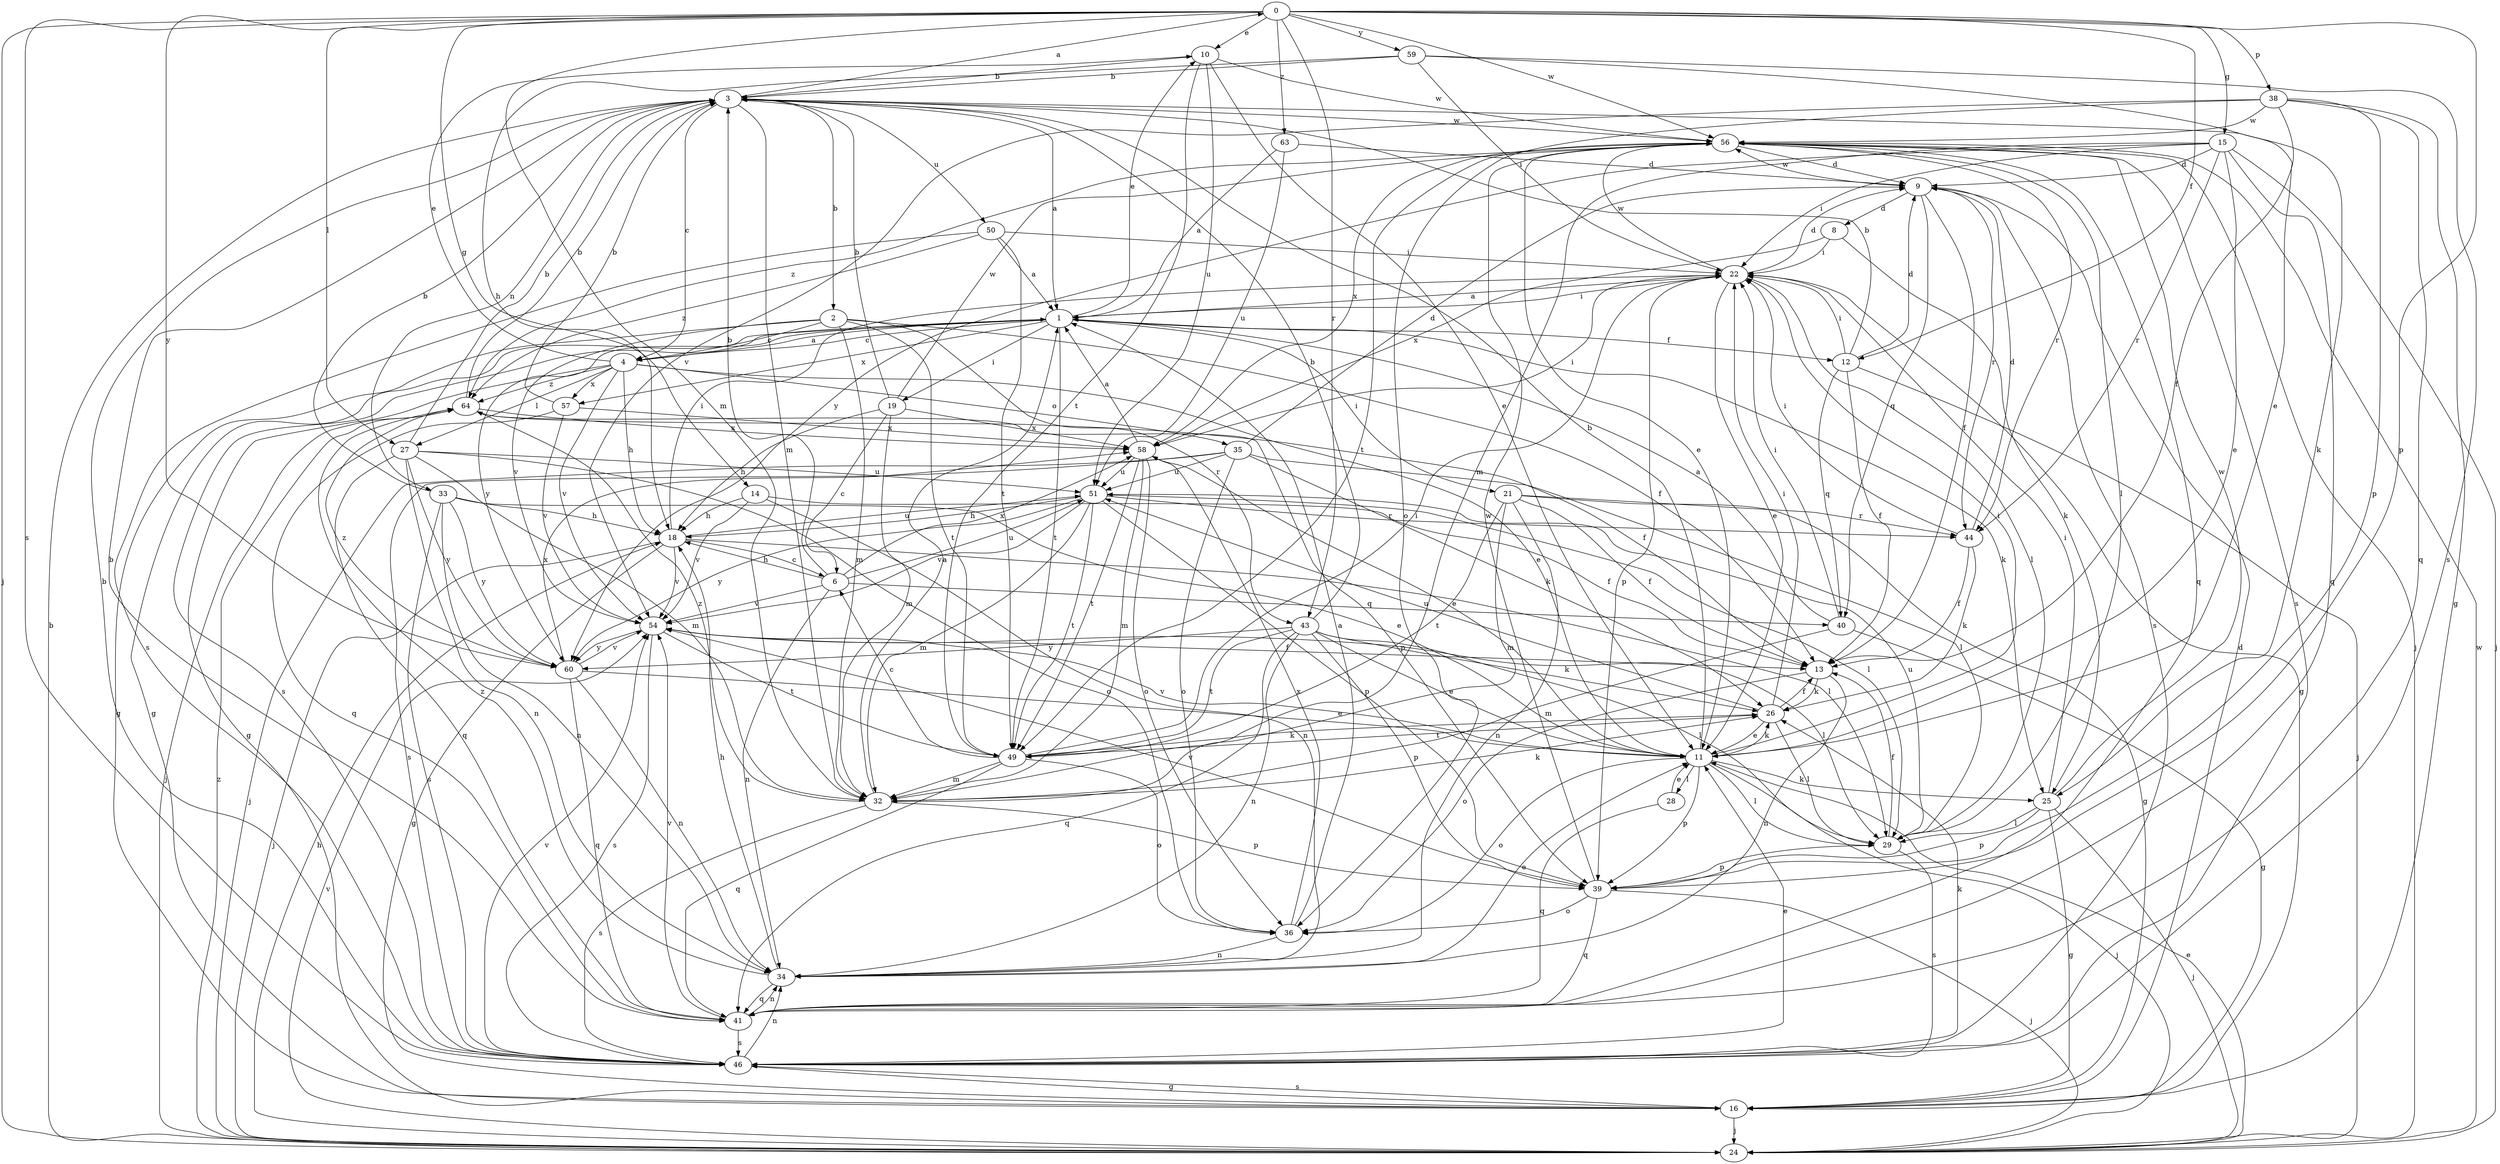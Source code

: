 strict digraph  {
0;
1;
2;
3;
4;
6;
8;
9;
10;
11;
12;
13;
14;
15;
16;
18;
19;
21;
22;
24;
25;
26;
27;
28;
29;
32;
33;
34;
35;
36;
38;
39;
40;
41;
43;
44;
46;
49;
50;
51;
54;
56;
57;
58;
59;
60;
63;
64;
0 -> 10  [label=e];
0 -> 12  [label=f];
0 -> 14  [label=g];
0 -> 15  [label=g];
0 -> 24  [label=j];
0 -> 27  [label=l];
0 -> 32  [label=m];
0 -> 38  [label=p];
0 -> 39  [label=p];
0 -> 43  [label=r];
0 -> 46  [label=s];
0 -> 56  [label=w];
0 -> 59  [label=y];
0 -> 60  [label=y];
0 -> 63  [label=z];
1 -> 4  [label=c];
1 -> 10  [label=e];
1 -> 12  [label=f];
1 -> 16  [label=g];
1 -> 19  [label=i];
1 -> 21  [label=i];
1 -> 22  [label=i];
1 -> 25  [label=k];
1 -> 46  [label=s];
1 -> 49  [label=t];
1 -> 57  [label=x];
1 -> 60  [label=y];
2 -> 4  [label=c];
2 -> 13  [label=f];
2 -> 16  [label=g];
2 -> 32  [label=m];
2 -> 43  [label=r];
2 -> 49  [label=t];
2 -> 54  [label=v];
3 -> 0  [label=a];
3 -> 1  [label=a];
3 -> 2  [label=b];
3 -> 4  [label=c];
3 -> 25  [label=k];
3 -> 32  [label=m];
3 -> 33  [label=n];
3 -> 50  [label=u];
3 -> 56  [label=w];
4 -> 1  [label=a];
4 -> 10  [label=e];
4 -> 11  [label=e];
4 -> 16  [label=g];
4 -> 18  [label=h];
4 -> 27  [label=l];
4 -> 35  [label=o];
4 -> 54  [label=v];
4 -> 57  [label=x];
4 -> 64  [label=z];
6 -> 3  [label=b];
6 -> 18  [label=h];
6 -> 34  [label=n];
6 -> 40  [label=q];
6 -> 51  [label=u];
6 -> 54  [label=v];
6 -> 58  [label=x];
8 -> 22  [label=i];
8 -> 25  [label=k];
8 -> 58  [label=x];
9 -> 8  [label=d];
9 -> 13  [label=f];
9 -> 40  [label=q];
9 -> 44  [label=r];
9 -> 46  [label=s];
9 -> 56  [label=w];
10 -> 3  [label=b];
10 -> 11  [label=e];
10 -> 49  [label=t];
10 -> 51  [label=u];
10 -> 56  [label=w];
11 -> 3  [label=b];
11 -> 22  [label=i];
11 -> 24  [label=j];
11 -> 25  [label=k];
11 -> 26  [label=k];
11 -> 28  [label=l];
11 -> 29  [label=l];
11 -> 36  [label=o];
11 -> 39  [label=p];
11 -> 54  [label=v];
12 -> 3  [label=b];
12 -> 9  [label=d];
12 -> 13  [label=f];
12 -> 22  [label=i];
12 -> 24  [label=j];
12 -> 40  [label=q];
13 -> 26  [label=k];
13 -> 34  [label=n];
13 -> 36  [label=o];
14 -> 13  [label=f];
14 -> 18  [label=h];
14 -> 34  [label=n];
14 -> 54  [label=v];
15 -> 9  [label=d];
15 -> 11  [label=e];
15 -> 22  [label=i];
15 -> 24  [label=j];
15 -> 32  [label=m];
15 -> 41  [label=q];
15 -> 44  [label=r];
15 -> 60  [label=y];
16 -> 9  [label=d];
16 -> 24  [label=j];
16 -> 46  [label=s];
18 -> 6  [label=c];
18 -> 16  [label=g];
18 -> 22  [label=i];
18 -> 24  [label=j];
18 -> 29  [label=l];
18 -> 51  [label=u];
18 -> 54  [label=v];
19 -> 3  [label=b];
19 -> 6  [label=c];
19 -> 18  [label=h];
19 -> 32  [label=m];
19 -> 56  [label=w];
19 -> 58  [label=x];
21 -> 13  [label=f];
21 -> 16  [label=g];
21 -> 32  [label=m];
21 -> 34  [label=n];
21 -> 44  [label=r];
21 -> 49  [label=t];
22 -> 1  [label=a];
22 -> 9  [label=d];
22 -> 11  [label=e];
22 -> 16  [label=g];
22 -> 29  [label=l];
22 -> 39  [label=p];
22 -> 56  [label=w];
24 -> 3  [label=b];
24 -> 11  [label=e];
24 -> 18  [label=h];
24 -> 54  [label=v];
24 -> 56  [label=w];
24 -> 64  [label=z];
25 -> 16  [label=g];
25 -> 22  [label=i];
25 -> 24  [label=j];
25 -> 29  [label=l];
25 -> 39  [label=p];
25 -> 56  [label=w];
26 -> 11  [label=e];
26 -> 13  [label=f];
26 -> 22  [label=i];
26 -> 29  [label=l];
26 -> 49  [label=t];
26 -> 51  [label=u];
27 -> 3  [label=b];
27 -> 32  [label=m];
27 -> 34  [label=n];
27 -> 36  [label=o];
27 -> 41  [label=q];
27 -> 51  [label=u];
27 -> 60  [label=y];
28 -> 11  [label=e];
28 -> 41  [label=q];
29 -> 13  [label=f];
29 -> 39  [label=p];
29 -> 46  [label=s];
29 -> 51  [label=u];
32 -> 1  [label=a];
32 -> 26  [label=k];
32 -> 39  [label=p];
32 -> 46  [label=s];
32 -> 64  [label=z];
33 -> 3  [label=b];
33 -> 11  [label=e];
33 -> 18  [label=h];
33 -> 34  [label=n];
33 -> 46  [label=s];
33 -> 60  [label=y];
34 -> 11  [label=e];
34 -> 18  [label=h];
34 -> 41  [label=q];
34 -> 64  [label=z];
35 -> 9  [label=d];
35 -> 24  [label=j];
35 -> 26  [label=k];
35 -> 29  [label=l];
35 -> 36  [label=o];
35 -> 46  [label=s];
35 -> 51  [label=u];
36 -> 1  [label=a];
36 -> 34  [label=n];
36 -> 58  [label=x];
38 -> 13  [label=f];
38 -> 16  [label=g];
38 -> 36  [label=o];
38 -> 39  [label=p];
38 -> 41  [label=q];
38 -> 54  [label=v];
38 -> 56  [label=w];
39 -> 24  [label=j];
39 -> 36  [label=o];
39 -> 41  [label=q];
39 -> 54  [label=v];
39 -> 56  [label=w];
40 -> 1  [label=a];
40 -> 16  [label=g];
40 -> 22  [label=i];
40 -> 32  [label=m];
41 -> 3  [label=b];
41 -> 34  [label=n];
41 -> 46  [label=s];
41 -> 54  [label=v];
43 -> 3  [label=b];
43 -> 11  [label=e];
43 -> 26  [label=k];
43 -> 29  [label=l];
43 -> 34  [label=n];
43 -> 39  [label=p];
43 -> 41  [label=q];
43 -> 49  [label=t];
43 -> 60  [label=y];
44 -> 9  [label=d];
44 -> 13  [label=f];
44 -> 22  [label=i];
44 -> 26  [label=k];
46 -> 3  [label=b];
46 -> 11  [label=e];
46 -> 16  [label=g];
46 -> 26  [label=k];
46 -> 34  [label=n];
46 -> 54  [label=v];
49 -> 6  [label=c];
49 -> 22  [label=i];
49 -> 26  [label=k];
49 -> 32  [label=m];
49 -> 36  [label=o];
49 -> 41  [label=q];
50 -> 1  [label=a];
50 -> 22  [label=i];
50 -> 46  [label=s];
50 -> 49  [label=t];
50 -> 64  [label=z];
51 -> 18  [label=h];
51 -> 29  [label=l];
51 -> 32  [label=m];
51 -> 39  [label=p];
51 -> 44  [label=r];
51 -> 49  [label=t];
51 -> 54  [label=v];
51 -> 60  [label=y];
54 -> 13  [label=f];
54 -> 29  [label=l];
54 -> 46  [label=s];
54 -> 49  [label=t];
54 -> 60  [label=y];
56 -> 9  [label=d];
56 -> 11  [label=e];
56 -> 24  [label=j];
56 -> 29  [label=l];
56 -> 41  [label=q];
56 -> 44  [label=r];
56 -> 46  [label=s];
56 -> 49  [label=t];
56 -> 58  [label=x];
56 -> 64  [label=z];
57 -> 3  [label=b];
57 -> 41  [label=q];
57 -> 54  [label=v];
57 -> 58  [label=x];
58 -> 1  [label=a];
58 -> 11  [label=e];
58 -> 22  [label=i];
58 -> 32  [label=m];
58 -> 36  [label=o];
58 -> 49  [label=t];
58 -> 51  [label=u];
59 -> 3  [label=b];
59 -> 11  [label=e];
59 -> 18  [label=h];
59 -> 22  [label=i];
59 -> 46  [label=s];
60 -> 11  [label=e];
60 -> 34  [label=n];
60 -> 41  [label=q];
60 -> 54  [label=v];
60 -> 58  [label=x];
60 -> 64  [label=z];
63 -> 1  [label=a];
63 -> 9  [label=d];
63 -> 51  [label=u];
64 -> 3  [label=b];
64 -> 13  [label=f];
64 -> 24  [label=j];
64 -> 39  [label=p];
64 -> 58  [label=x];
}
